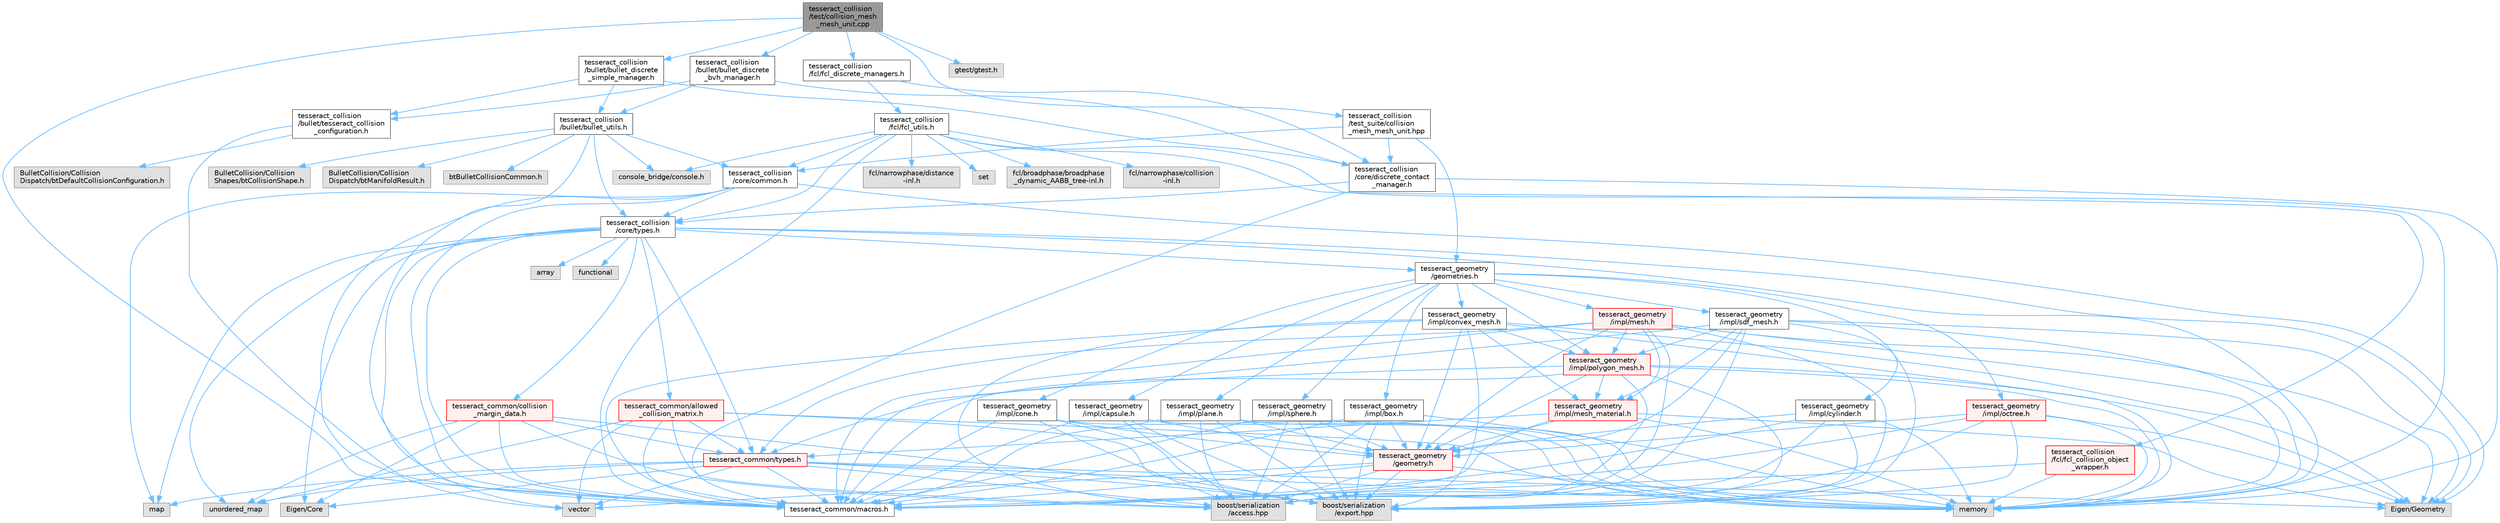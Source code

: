 digraph "tesseract_collision/test/collision_mesh_mesh_unit.cpp"
{
 // LATEX_PDF_SIZE
  bgcolor="transparent";
  edge [fontname=Helvetica,fontsize=10,labelfontname=Helvetica,labelfontsize=10];
  node [fontname=Helvetica,fontsize=10,shape=box,height=0.2,width=0.4];
  Node1 [label="tesseract_collision\l/test/collision_mesh\l_mesh_unit.cpp",height=0.2,width=0.4,color="gray40", fillcolor="grey60", style="filled", fontcolor="black",tooltip=" "];
  Node1 -> Node2 [color="steelblue1",style="solid"];
  Node2 [label="tesseract_common/macros.h",height=0.2,width=0.4,color="grey40", fillcolor="white", style="filled",URL="$de/d3c/macros_8h.html",tooltip="Common Tesseract Macros."];
  Node1 -> Node3 [color="steelblue1",style="solid"];
  Node3 [label="gtest/gtest.h",height=0.2,width=0.4,color="grey60", fillcolor="#E0E0E0", style="filled",tooltip=" "];
  Node1 -> Node4 [color="steelblue1",style="solid"];
  Node4 [label="tesseract_collision\l/test_suite/collision\l_mesh_mesh_unit.hpp",height=0.2,width=0.4,color="grey40", fillcolor="white", style="filled",URL="$da/dd9/collision__mesh__mesh__unit_8hpp.html",tooltip=" "];
  Node4 -> Node5 [color="steelblue1",style="solid"];
  Node5 [label="tesseract_collision\l/core/discrete_contact\l_manager.h",height=0.2,width=0.4,color="grey40", fillcolor="white", style="filled",URL="$db/d35/discrete__contact__manager_8h.html",tooltip="This is the discrete contact manager base class."];
  Node5 -> Node2 [color="steelblue1",style="solid"];
  Node5 -> Node6 [color="steelblue1",style="solid"];
  Node6 [label="memory",height=0.2,width=0.4,color="grey60", fillcolor="#E0E0E0", style="filled",tooltip=" "];
  Node5 -> Node7 [color="steelblue1",style="solid"];
  Node7 [label="tesseract_collision\l/core/types.h",height=0.2,width=0.4,color="grey40", fillcolor="white", style="filled",URL="$d3/db3/tesseract__collision_2core_2include_2tesseract__collision_2core_2types_8h.html",tooltip="Tesseracts Collision Common Types."];
  Node7 -> Node2 [color="steelblue1",style="solid"];
  Node7 -> Node8 [color="steelblue1",style="solid"];
  Node8 [label="Eigen/Core",height=0.2,width=0.4,color="grey60", fillcolor="#E0E0E0", style="filled",tooltip=" "];
  Node7 -> Node9 [color="steelblue1",style="solid"];
  Node9 [label="Eigen/Geometry",height=0.2,width=0.4,color="grey60", fillcolor="#E0E0E0", style="filled",tooltip=" "];
  Node7 -> Node10 [color="steelblue1",style="solid"];
  Node10 [label="vector",height=0.2,width=0.4,color="grey60", fillcolor="#E0E0E0", style="filled",tooltip=" "];
  Node7 -> Node6 [color="steelblue1",style="solid"];
  Node7 -> Node11 [color="steelblue1",style="solid"];
  Node11 [label="map",height=0.2,width=0.4,color="grey60", fillcolor="#E0E0E0", style="filled",tooltip=" "];
  Node7 -> Node12 [color="steelblue1",style="solid"];
  Node12 [label="array",height=0.2,width=0.4,color="grey60", fillcolor="#E0E0E0", style="filled",tooltip=" "];
  Node7 -> Node13 [color="steelblue1",style="solid"];
  Node13 [label="unordered_map",height=0.2,width=0.4,color="grey60", fillcolor="#E0E0E0", style="filled",tooltip=" "];
  Node7 -> Node14 [color="steelblue1",style="solid"];
  Node14 [label="functional",height=0.2,width=0.4,color="grey60", fillcolor="#E0E0E0", style="filled",tooltip=" "];
  Node7 -> Node15 [color="steelblue1",style="solid"];
  Node15 [label="tesseract_geometry\l/geometries.h",height=0.2,width=0.4,color="grey40", fillcolor="white", style="filled",URL="$d4/ddb/geometries_8h.html",tooltip="Tesseract Geometries."];
  Node15 -> Node16 [color="steelblue1",style="solid"];
  Node16 [label="tesseract_geometry\l/impl/box.h",height=0.2,width=0.4,color="grey40", fillcolor="white", style="filled",URL="$df/d9e/tesseract__geometry_2include_2tesseract__geometry_2impl_2box_8h.html",tooltip="Tesseract Box Geometry."];
  Node16 -> Node2 [color="steelblue1",style="solid"];
  Node16 -> Node17 [color="steelblue1",style="solid"];
  Node17 [label="boost/serialization\l/access.hpp",height=0.2,width=0.4,color="grey60", fillcolor="#E0E0E0", style="filled",tooltip=" "];
  Node16 -> Node18 [color="steelblue1",style="solid"];
  Node18 [label="boost/serialization\l/export.hpp",height=0.2,width=0.4,color="grey60", fillcolor="#E0E0E0", style="filled",tooltip=" "];
  Node16 -> Node6 [color="steelblue1",style="solid"];
  Node16 -> Node19 [color="steelblue1",style="solid"];
  Node19 [label="tesseract_geometry\l/geometry.h",height=0.2,width=0.4,color="red", fillcolor="#FFF0F0", style="filled",URL="$d0/da6/tesseract__geometry_2include_2tesseract__geometry_2geometry_8h.html",tooltip="Tesseract Geometries."];
  Node19 -> Node2 [color="steelblue1",style="solid"];
  Node19 -> Node17 [color="steelblue1",style="solid"];
  Node19 -> Node18 [color="steelblue1",style="solid"];
  Node19 -> Node6 [color="steelblue1",style="solid"];
  Node19 -> Node10 [color="steelblue1",style="solid"];
  Node15 -> Node22 [color="steelblue1",style="solid"];
  Node22 [label="tesseract_geometry\l/impl/capsule.h",height=0.2,width=0.4,color="grey40", fillcolor="white", style="filled",URL="$d8/d2b/tesseract__geometry_2include_2tesseract__geometry_2impl_2capsule_8h.html",tooltip="Tesseract Capsule Geometry."];
  Node22 -> Node2 [color="steelblue1",style="solid"];
  Node22 -> Node17 [color="steelblue1",style="solid"];
  Node22 -> Node18 [color="steelblue1",style="solid"];
  Node22 -> Node6 [color="steelblue1",style="solid"];
  Node22 -> Node19 [color="steelblue1",style="solid"];
  Node15 -> Node23 [color="steelblue1",style="solid"];
  Node23 [label="tesseract_geometry\l/impl/cone.h",height=0.2,width=0.4,color="grey40", fillcolor="white", style="filled",URL="$dc/df2/tesseract__geometry_2include_2tesseract__geometry_2impl_2cone_8h.html",tooltip="Tesseract Cone Geometry."];
  Node23 -> Node2 [color="steelblue1",style="solid"];
  Node23 -> Node17 [color="steelblue1",style="solid"];
  Node23 -> Node18 [color="steelblue1",style="solid"];
  Node23 -> Node6 [color="steelblue1",style="solid"];
  Node23 -> Node19 [color="steelblue1",style="solid"];
  Node15 -> Node24 [color="steelblue1",style="solid"];
  Node24 [label="tesseract_geometry\l/impl/convex_mesh.h",height=0.2,width=0.4,color="grey40", fillcolor="white", style="filled",URL="$de/dd2/tesseract__geometry_2include_2tesseract__geometry_2impl_2convex__mesh_8h.html",tooltip="Tesseract Convex Mesh Geometry."];
  Node24 -> Node2 [color="steelblue1",style="solid"];
  Node24 -> Node17 [color="steelblue1",style="solid"];
  Node24 -> Node18 [color="steelblue1",style="solid"];
  Node24 -> Node9 [color="steelblue1",style="solid"];
  Node24 -> Node6 [color="steelblue1",style="solid"];
  Node24 -> Node19 [color="steelblue1",style="solid"];
  Node24 -> Node25 [color="steelblue1",style="solid"];
  Node25 [label="tesseract_geometry\l/impl/mesh_material.h",height=0.2,width=0.4,color="red", fillcolor="#FFF0F0", style="filled",URL="$df/d8e/mesh__material_8h.html",tooltip="Tesseract Mesh Material read from a mesh file."];
  Node25 -> Node2 [color="steelblue1",style="solid"];
  Node25 -> Node9 [color="steelblue1",style="solid"];
  Node25 -> Node6 [color="steelblue1",style="solid"];
  Node25 -> Node19 [color="steelblue1",style="solid"];
  Node25 -> Node27 [color="steelblue1",style="solid"];
  Node27 [label="tesseract_common/types.h",height=0.2,width=0.4,color="red", fillcolor="#FFF0F0", style="filled",URL="$dd/ddb/tesseract__common_2include_2tesseract__common_2types_8h.html",tooltip="Common Tesseract Types."];
  Node27 -> Node2 [color="steelblue1",style="solid"];
  Node27 -> Node17 [color="steelblue1",style="solid"];
  Node27 -> Node8 [color="steelblue1",style="solid"];
  Node27 -> Node9 [color="steelblue1",style="solid"];
  Node27 -> Node10 [color="steelblue1",style="solid"];
  Node27 -> Node6 [color="steelblue1",style="solid"];
  Node27 -> Node11 [color="steelblue1",style="solid"];
  Node27 -> Node13 [color="steelblue1",style="solid"];
  Node27 -> Node18 [color="steelblue1",style="solid"];
  Node24 -> Node32 [color="steelblue1",style="solid"];
  Node32 [label="tesseract_geometry\l/impl/polygon_mesh.h",height=0.2,width=0.4,color="red", fillcolor="#FFF0F0", style="filled",URL="$d2/deb/polygon__mesh_8h.html",tooltip="Tesseract Polygon Mesh Geometry."];
  Node32 -> Node2 [color="steelblue1",style="solid"];
  Node32 -> Node17 [color="steelblue1",style="solid"];
  Node32 -> Node18 [color="steelblue1",style="solid"];
  Node32 -> Node9 [color="steelblue1",style="solid"];
  Node32 -> Node6 [color="steelblue1",style="solid"];
  Node32 -> Node27 [color="steelblue1",style="solid"];
  Node32 -> Node19 [color="steelblue1",style="solid"];
  Node32 -> Node25 [color="steelblue1",style="solid"];
  Node15 -> Node43 [color="steelblue1",style="solid"];
  Node43 [label="tesseract_geometry\l/impl/cylinder.h",height=0.2,width=0.4,color="grey40", fillcolor="white", style="filled",URL="$d8/d3b/tesseract__geometry_2include_2tesseract__geometry_2impl_2cylinder_8h.html",tooltip="Tesseract Cylinder Geometry."];
  Node43 -> Node2 [color="steelblue1",style="solid"];
  Node43 -> Node17 [color="steelblue1",style="solid"];
  Node43 -> Node18 [color="steelblue1",style="solid"];
  Node43 -> Node6 [color="steelblue1",style="solid"];
  Node43 -> Node19 [color="steelblue1",style="solid"];
  Node15 -> Node44 [color="steelblue1",style="solid"];
  Node44 [label="tesseract_geometry\l/impl/mesh.h",height=0.2,width=0.4,color="red", fillcolor="#FFF0F0", style="filled",URL="$d5/d93/tesseract__geometry_2include_2tesseract__geometry_2impl_2mesh_8h.html",tooltip="Tesseract Mesh Geometry."];
  Node44 -> Node2 [color="steelblue1",style="solid"];
  Node44 -> Node17 [color="steelblue1",style="solid"];
  Node44 -> Node18 [color="steelblue1",style="solid"];
  Node44 -> Node9 [color="steelblue1",style="solid"];
  Node44 -> Node6 [color="steelblue1",style="solid"];
  Node44 -> Node27 [color="steelblue1",style="solid"];
  Node44 -> Node19 [color="steelblue1",style="solid"];
  Node44 -> Node25 [color="steelblue1",style="solid"];
  Node44 -> Node32 [color="steelblue1",style="solid"];
  Node15 -> Node45 [color="steelblue1",style="solid"];
  Node45 [label="tesseract_geometry\l/impl/octree.h",height=0.2,width=0.4,color="red", fillcolor="#FFF0F0", style="filled",URL="$df/d5e/tesseract__geometry_2include_2tesseract__geometry_2impl_2octree_8h.html",tooltip="Tesseract Octree Geometry."];
  Node45 -> Node2 [color="steelblue1",style="solid"];
  Node45 -> Node17 [color="steelblue1",style="solid"];
  Node45 -> Node18 [color="steelblue1",style="solid"];
  Node45 -> Node9 [color="steelblue1",style="solid"];
  Node45 -> Node6 [color="steelblue1",style="solid"];
  Node45 -> Node19 [color="steelblue1",style="solid"];
  Node15 -> Node47 [color="steelblue1",style="solid"];
  Node47 [label="tesseract_geometry\l/impl/plane.h",height=0.2,width=0.4,color="grey40", fillcolor="white", style="filled",URL="$db/d8b/plane_8h.html",tooltip="Tesseract Plane Geometry."];
  Node47 -> Node2 [color="steelblue1",style="solid"];
  Node47 -> Node17 [color="steelblue1",style="solid"];
  Node47 -> Node18 [color="steelblue1",style="solid"];
  Node47 -> Node6 [color="steelblue1",style="solid"];
  Node47 -> Node19 [color="steelblue1",style="solid"];
  Node15 -> Node32 [color="steelblue1",style="solid"];
  Node15 -> Node48 [color="steelblue1",style="solid"];
  Node48 [label="tesseract_geometry\l/impl/sdf_mesh.h",height=0.2,width=0.4,color="grey40", fillcolor="white", style="filled",URL="$d2/d17/tesseract__geometry_2include_2tesseract__geometry_2impl_2sdf__mesh_8h.html",tooltip="Tesseract SDF Mesh Geometry."];
  Node48 -> Node2 [color="steelblue1",style="solid"];
  Node48 -> Node17 [color="steelblue1",style="solid"];
  Node48 -> Node18 [color="steelblue1",style="solid"];
  Node48 -> Node9 [color="steelblue1",style="solid"];
  Node48 -> Node6 [color="steelblue1",style="solid"];
  Node48 -> Node19 [color="steelblue1",style="solid"];
  Node48 -> Node25 [color="steelblue1",style="solid"];
  Node48 -> Node32 [color="steelblue1",style="solid"];
  Node15 -> Node49 [color="steelblue1",style="solid"];
  Node49 [label="tesseract_geometry\l/impl/sphere.h",height=0.2,width=0.4,color="grey40", fillcolor="white", style="filled",URL="$d8/db6/tesseract__geometry_2include_2tesseract__geometry_2impl_2sphere_8h.html",tooltip="Tesseract Sphere Geometry."];
  Node49 -> Node2 [color="steelblue1",style="solid"];
  Node49 -> Node17 [color="steelblue1",style="solid"];
  Node49 -> Node18 [color="steelblue1",style="solid"];
  Node49 -> Node6 [color="steelblue1",style="solid"];
  Node49 -> Node19 [color="steelblue1",style="solid"];
  Node7 -> Node27 [color="steelblue1",style="solid"];
  Node7 -> Node50 [color="steelblue1",style="solid"];
  Node50 [label="tesseract_common/collision\l_margin_data.h",height=0.2,width=0.4,color="red", fillcolor="#FFF0F0", style="filled",URL="$d4/da8/collision__margin__data_8h.html",tooltip="This is used to store collision margin information."];
  Node50 -> Node2 [color="steelblue1",style="solid"];
  Node50 -> Node17 [color="steelblue1",style="solid"];
  Node50 -> Node8 [color="steelblue1",style="solid"];
  Node50 -> Node13 [color="steelblue1",style="solid"];
  Node50 -> Node27 [color="steelblue1",style="solid"];
  Node50 -> Node18 [color="steelblue1",style="solid"];
  Node7 -> Node57 [color="steelblue1",style="solid"];
  Node57 [label="tesseract_common/allowed\l_collision_matrix.h",height=0.2,width=0.4,color="red", fillcolor="#FFF0F0", style="filled",URL="$d2/d01/allowed__collision__matrix_8h.html",tooltip=" "];
  Node57 -> Node2 [color="steelblue1",style="solid"];
  Node57 -> Node17 [color="steelblue1",style="solid"];
  Node57 -> Node10 [color="steelblue1",style="solid"];
  Node57 -> Node6 [color="steelblue1",style="solid"];
  Node57 -> Node13 [color="steelblue1",style="solid"];
  Node57 -> Node27 [color="steelblue1",style="solid"];
  Node57 -> Node18 [color="steelblue1",style="solid"];
  Node4 -> Node59 [color="steelblue1",style="solid"];
  Node59 [label="tesseract_collision\l/core/common.h",height=0.2,width=0.4,color="grey40", fillcolor="white", style="filled",URL="$dc/d54/common_8h.html",tooltip="This is a collection of common methods."];
  Node59 -> Node2 [color="steelblue1",style="solid"];
  Node59 -> Node11 [color="steelblue1",style="solid"];
  Node59 -> Node10 [color="steelblue1",style="solid"];
  Node59 -> Node9 [color="steelblue1",style="solid"];
  Node59 -> Node7 [color="steelblue1",style="solid"];
  Node4 -> Node15 [color="steelblue1",style="solid"];
  Node1 -> Node60 [color="steelblue1",style="solid"];
  Node60 [label="tesseract_collision\l/bullet/bullet_discrete\l_simple_manager.h",height=0.2,width=0.4,color="grey40", fillcolor="white", style="filled",URL="$d3/dd2/bullet__discrete__simple__manager_8h.html",tooltip="Tesseract ROS Bullet discrete simple collision manager."];
  Node60 -> Node61 [color="steelblue1",style="solid"];
  Node61 [label="tesseract_collision\l/bullet/bullet_utils.h",height=0.2,width=0.4,color="grey40", fillcolor="white", style="filled",URL="$d6/d91/bullet__utils_8h.html",tooltip="Tesseract ROS Bullet environment utility function."];
  Node61 -> Node2 [color="steelblue1",style="solid"];
  Node61 -> Node62 [color="steelblue1",style="solid"];
  Node62 [label="BulletCollision/Collision\lShapes/btCollisionShape.h",height=0.2,width=0.4,color="grey60", fillcolor="#E0E0E0", style="filled",tooltip=" "];
  Node61 -> Node63 [color="steelblue1",style="solid"];
  Node63 [label="BulletCollision/Collision\lDispatch/btManifoldResult.h",height=0.2,width=0.4,color="grey60", fillcolor="#E0E0E0", style="filled",tooltip=" "];
  Node61 -> Node64 [color="steelblue1",style="solid"];
  Node64 [label="btBulletCollisionCommon.h",height=0.2,width=0.4,color="grey60", fillcolor="#E0E0E0", style="filled",tooltip=" "];
  Node61 -> Node65 [color="steelblue1",style="solid"];
  Node65 [label="console_bridge/console.h",height=0.2,width=0.4,color="grey60", fillcolor="#E0E0E0", style="filled",tooltip=" "];
  Node61 -> Node7 [color="steelblue1",style="solid"];
  Node61 -> Node59 [color="steelblue1",style="solid"];
  Node60 -> Node5 [color="steelblue1",style="solid"];
  Node60 -> Node66 [color="steelblue1",style="solid"];
  Node66 [label="tesseract_collision\l/bullet/tesseract_collision\l_configuration.h",height=0.2,width=0.4,color="grey40", fillcolor="white", style="filled",URL="$d0/d96/tesseract__collision__configuration_8h.html",tooltip="Modified bullet collision configuration."];
  Node66 -> Node2 [color="steelblue1",style="solid"];
  Node66 -> Node67 [color="steelblue1",style="solid"];
  Node67 [label="BulletCollision/Collision\lDispatch/btDefaultCollisionConfiguration.h",height=0.2,width=0.4,color="grey60", fillcolor="#E0E0E0", style="filled",tooltip=" "];
  Node1 -> Node68 [color="steelblue1",style="solid"];
  Node68 [label="tesseract_collision\l/bullet/bullet_discrete\l_bvh_manager.h",height=0.2,width=0.4,color="grey40", fillcolor="white", style="filled",URL="$df/d19/bullet__discrete__bvh__manager_8h.html",tooltip="Tesseract ROS Bullet discrete BVH collision manager."];
  Node68 -> Node61 [color="steelblue1",style="solid"];
  Node68 -> Node5 [color="steelblue1",style="solid"];
  Node68 -> Node66 [color="steelblue1",style="solid"];
  Node1 -> Node69 [color="steelblue1",style="solid"];
  Node69 [label="tesseract_collision\l/fcl/fcl_discrete_managers.h",height=0.2,width=0.4,color="grey40", fillcolor="white", style="filled",URL="$dc/d8d/fcl__discrete__managers_8h.html",tooltip="Tesseract ROS FCL contact checker implementation."];
  Node69 -> Node5 [color="steelblue1",style="solid"];
  Node69 -> Node70 [color="steelblue1",style="solid"];
  Node70 [label="tesseract_collision\l/fcl/fcl_utils.h",height=0.2,width=0.4,color="grey40", fillcolor="white", style="filled",URL="$d2/dde/fcl__utils_8h.html",tooltip="Tesseract ROS FCL Utility Functions."];
  Node70 -> Node2 [color="steelblue1",style="solid"];
  Node70 -> Node71 [color="steelblue1",style="solid"];
  Node71 [label="fcl/broadphase/broadphase\l_dynamic_AABB_tree-inl.h",height=0.2,width=0.4,color="grey60", fillcolor="#E0E0E0", style="filled",tooltip=" "];
  Node70 -> Node72 [color="steelblue1",style="solid"];
  Node72 [label="fcl/narrowphase/collision\l-inl.h",height=0.2,width=0.4,color="grey60", fillcolor="#E0E0E0", style="filled",tooltip=" "];
  Node70 -> Node73 [color="steelblue1",style="solid"];
  Node73 [label="fcl/narrowphase/distance\l-inl.h",height=0.2,width=0.4,color="grey60", fillcolor="#E0E0E0", style="filled",tooltip=" "];
  Node70 -> Node6 [color="steelblue1",style="solid"];
  Node70 -> Node74 [color="steelblue1",style="solid"];
  Node74 [label="set",height=0.2,width=0.4,color="grey60", fillcolor="#E0E0E0", style="filled",tooltip=" "];
  Node70 -> Node65 [color="steelblue1",style="solid"];
  Node70 -> Node7 [color="steelblue1",style="solid"];
  Node70 -> Node59 [color="steelblue1",style="solid"];
  Node70 -> Node75 [color="steelblue1",style="solid"];
  Node75 [label="tesseract_collision\l/fcl/fcl_collision_object\l_wrapper.h",height=0.2,width=0.4,color="red", fillcolor="#FFF0F0", style="filled",URL="$d9/d9f/fcl__collision__object__wrapper_8h.html",tooltip="Collision Object Wrapper to modify AABB with contact distance threshold."];
  Node75 -> Node2 [color="steelblue1",style="solid"];
  Node75 -> Node6 [color="steelblue1",style="solid"];
}
